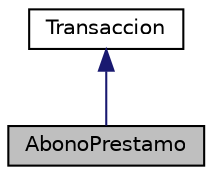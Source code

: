digraph "AbonoPrestamo"
{
 // LATEX_PDF_SIZE
  edge [fontname="Helvetica",fontsize="10",labelfontname="Helvetica",labelfontsize="10"];
  node [fontname="Helvetica",fontsize="10",shape=record];
  Node1 [label="AbonoPrestamo",height=0.2,width=0.4,color="black", fillcolor="grey75", style="filled", fontcolor="black",tooltip="Clase AbonoPrestamo."];
  Node2 -> Node1 [dir="back",color="midnightblue",fontsize="10",style="solid",fontname="Helvetica"];
  Node2 [label="Transaccion",height=0.2,width=0.4,color="black", fillcolor="white", style="filled",URL="$class_transaccion.html",tooltip="Clase abstracta Transaccion."];
}
